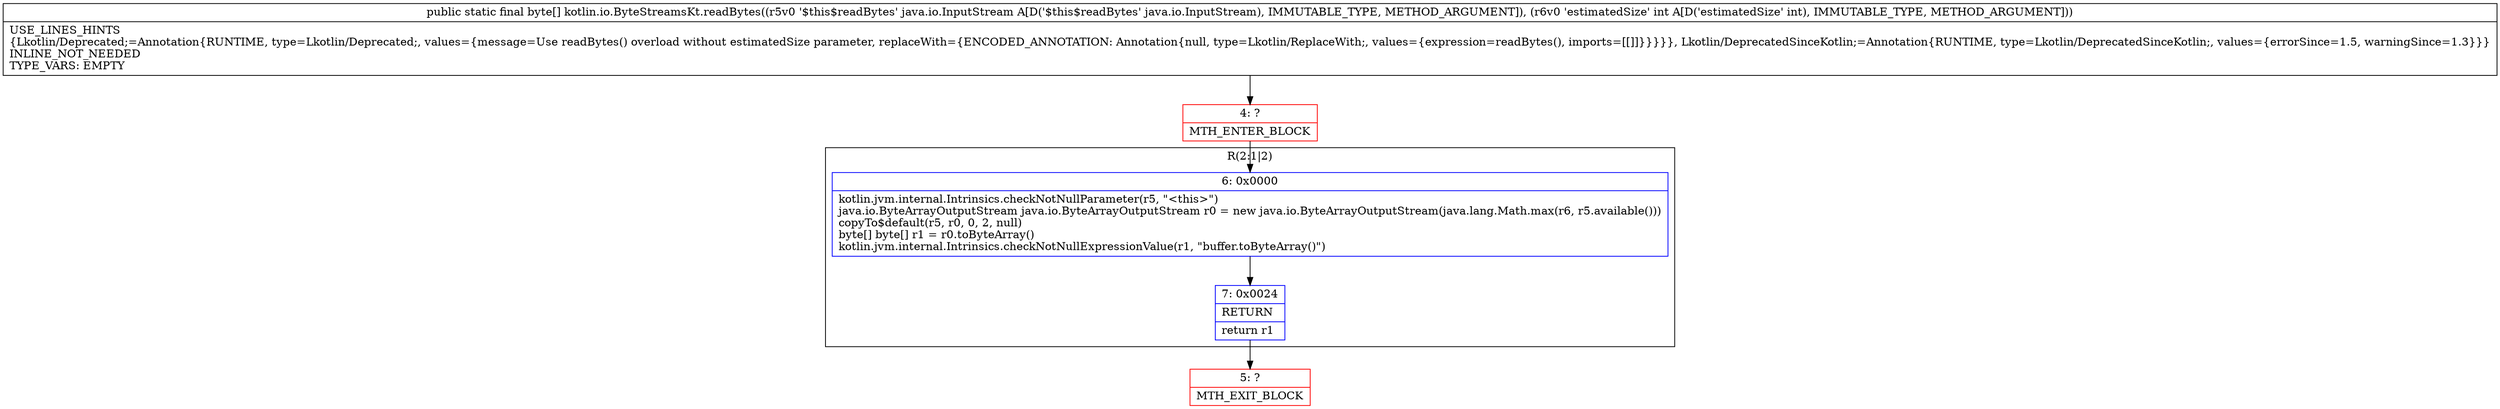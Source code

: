 digraph "CFG forkotlin.io.ByteStreamsKt.readBytes(Ljava\/io\/InputStream;I)[B" {
subgraph cluster_Region_1505800626 {
label = "R(2:1|2)";
node [shape=record,color=blue];
Node_6 [shape=record,label="{6\:\ 0x0000|kotlin.jvm.internal.Intrinsics.checkNotNullParameter(r5, \"\<this\>\")\ljava.io.ByteArrayOutputStream java.io.ByteArrayOutputStream r0 = new java.io.ByteArrayOutputStream(java.lang.Math.max(r6, r5.available()))\lcopyTo$default(r5, r0, 0, 2, null)\lbyte[] byte[] r1 = r0.toByteArray()\lkotlin.jvm.internal.Intrinsics.checkNotNullExpressionValue(r1, \"buffer.toByteArray()\")\l}"];
Node_7 [shape=record,label="{7\:\ 0x0024|RETURN\l|return r1\l}"];
}
Node_4 [shape=record,color=red,label="{4\:\ ?|MTH_ENTER_BLOCK\l}"];
Node_5 [shape=record,color=red,label="{5\:\ ?|MTH_EXIT_BLOCK\l}"];
MethodNode[shape=record,label="{public static final byte[] kotlin.io.ByteStreamsKt.readBytes((r5v0 '$this$readBytes' java.io.InputStream A[D('$this$readBytes' java.io.InputStream), IMMUTABLE_TYPE, METHOD_ARGUMENT]), (r6v0 'estimatedSize' int A[D('estimatedSize' int), IMMUTABLE_TYPE, METHOD_ARGUMENT]))  | USE_LINES_HINTS\l\{Lkotlin\/Deprecated;=Annotation\{RUNTIME, type=Lkotlin\/Deprecated;, values=\{message=Use readBytes() overload without estimatedSize parameter, replaceWith=\{ENCODED_ANNOTATION: Annotation\{null, type=Lkotlin\/ReplaceWith;, values=\{expression=readBytes(), imports=[[]]\}\}\}\}\}, Lkotlin\/DeprecatedSinceKotlin;=Annotation\{RUNTIME, type=Lkotlin\/DeprecatedSinceKotlin;, values=\{errorSince=1.5, warningSince=1.3\}\}\}\lINLINE_NOT_NEEDED\lTYPE_VARS: EMPTY\l}"];
MethodNode -> Node_4;Node_6 -> Node_7;
Node_7 -> Node_5;
Node_4 -> Node_6;
}

